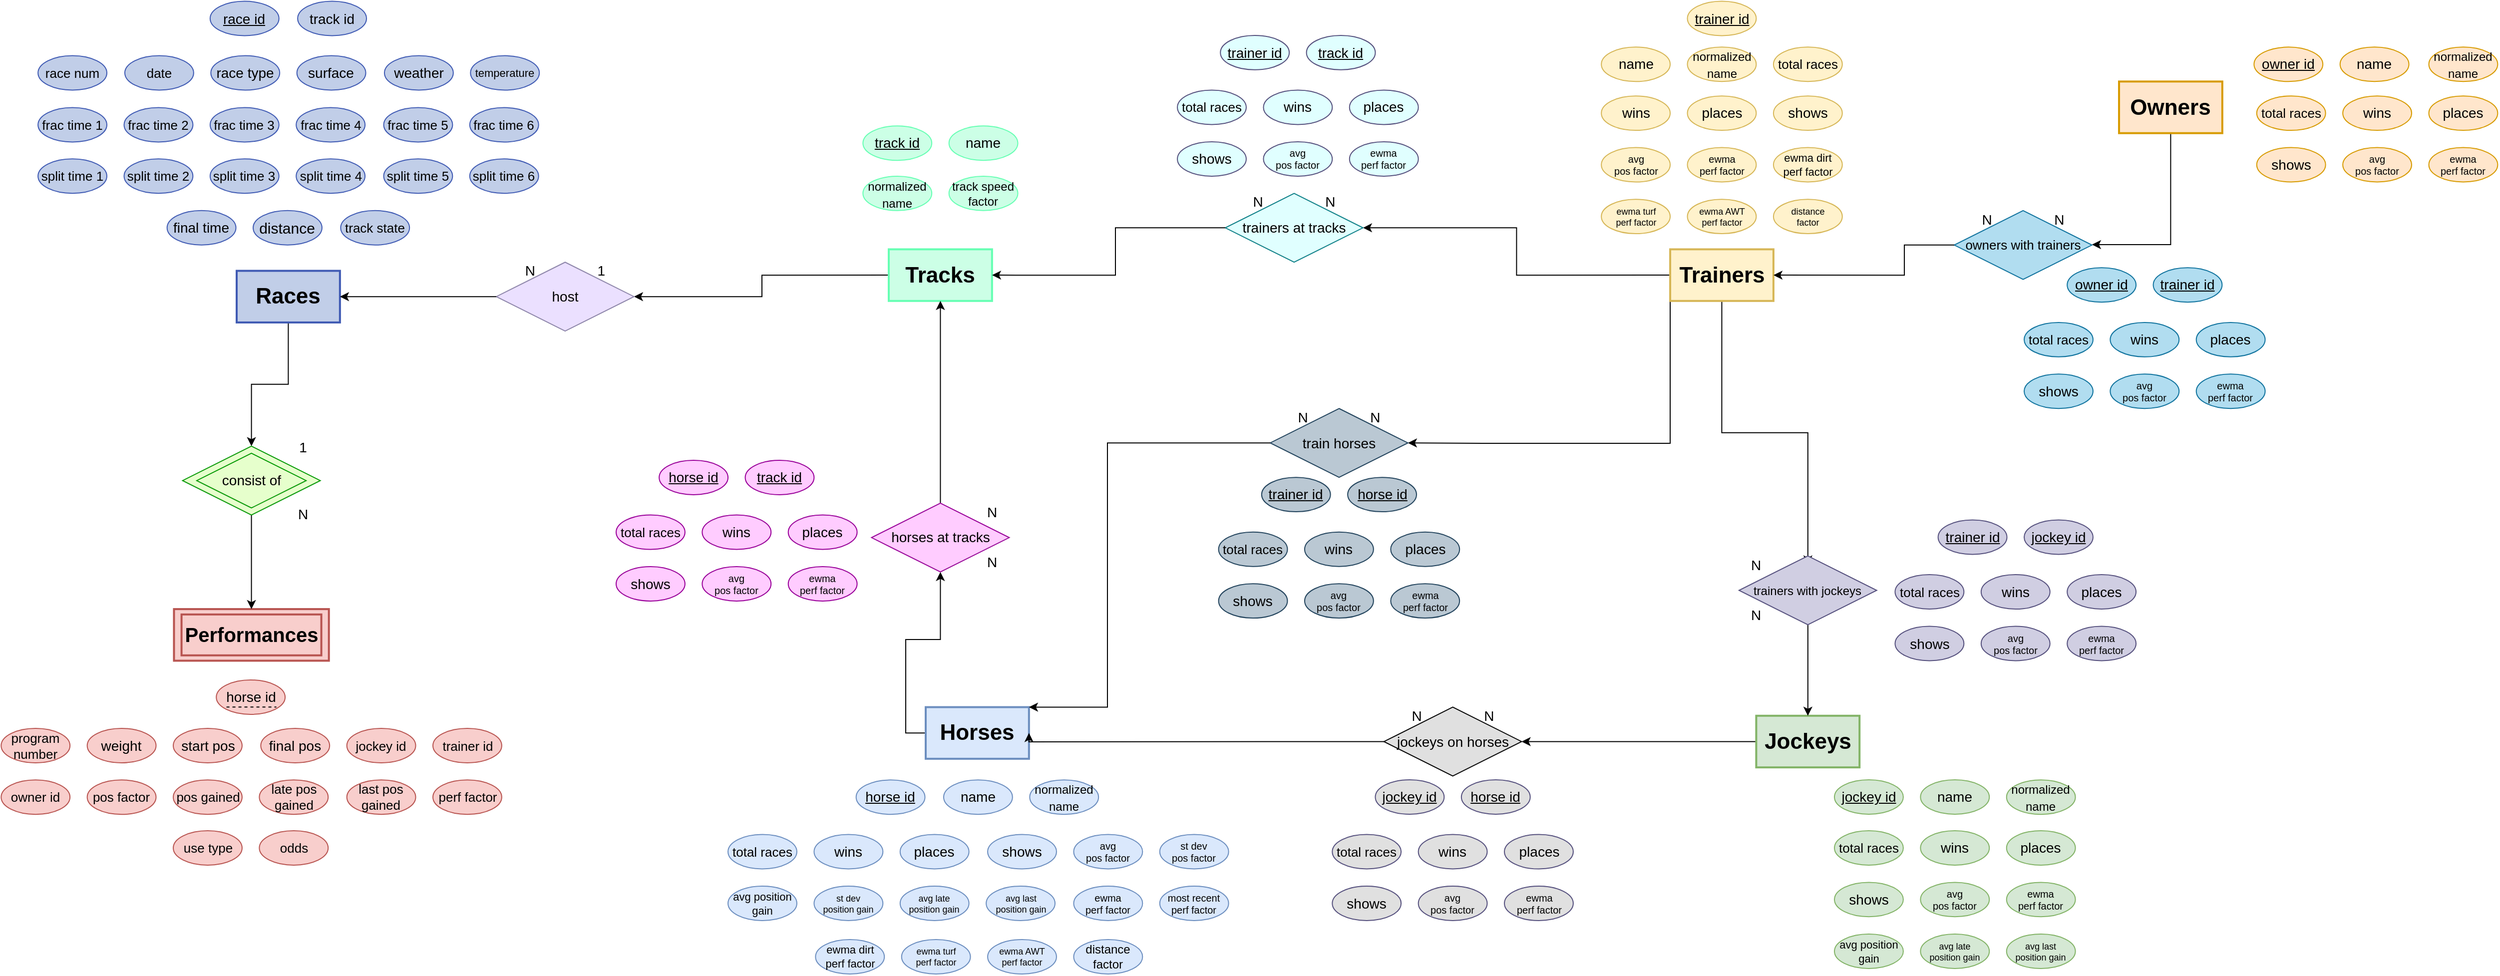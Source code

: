 <mxfile version="24.8.0">
  <diagram id="R2lEEEUBdFMjLlhIrx00" name="Page-1">
    <mxGraphModel dx="2924" dy="1042" grid="1" gridSize="10" guides="1" tooltips="1" connect="1" arrows="1" fold="1" page="1" pageScale="1" pageWidth="850" pageHeight="1100" math="0" shadow="0" extFonts="Permanent Marker^https://fonts.googleapis.com/css?family=Permanent+Marker">
      <root>
        <mxCell id="0" />
        <mxCell id="1" parent="0" />
        <mxCell id="imJ08O7aE8gu0QzwsTVR-275" style="edgeStyle=orthogonalEdgeStyle;rounded=0;orthogonalLoop=1;jettySize=auto;html=1;exitX=0.5;exitY=1;exitDx=0;exitDy=0;entryX=0.5;entryY=0;entryDx=0;entryDy=0;" parent="1" source="j_OEzUGsQaTigC9FzTrX-2" target="imJ08O7aE8gu0QzwsTVR-7" edge="1">
          <mxGeometry relative="1" as="geometry">
            <mxPoint x="-590" y="500" as="targetPoint" />
          </mxGeometry>
        </mxCell>
        <mxCell id="j_OEzUGsQaTigC9FzTrX-2" value="Races" style="text;html=1;align=center;verticalAlign=middle;whiteSpace=wrap;rounded=0;strokeColor=#3F5AB3;fillColor=#C1CEE8;strokeWidth=2;fontStyle=1;container=0;fontSize=22;" parent="1" vertex="1">
          <mxGeometry x="-609.996" y="330.243" width="103.415" height="51.707" as="geometry" />
        </mxCell>
        <mxCell id="imJ08O7aE8gu0QzwsTVR-168" style="edgeStyle=orthogonalEdgeStyle;rounded=0;orthogonalLoop=1;jettySize=auto;html=1;exitX=0;exitY=0.5;exitDx=0;exitDy=0;entryX=0.5;entryY=1;entryDx=0;entryDy=0;" parent="1" source="j_OEzUGsQaTigC9FzTrX-4" target="j_OEzUGsQaTigC9FzTrX-57" edge="1">
          <mxGeometry relative="1" as="geometry" />
        </mxCell>
        <mxCell id="j_OEzUGsQaTigC9FzTrX-4" value="Horses" style="text;html=1;align=center;verticalAlign=middle;whiteSpace=wrap;rounded=0;strokeColor=#6c8ebf;fillColor=#dae8fc;strokeWidth=2;fontStyle=1;container=0;fontSize=22;" parent="1" vertex="1">
          <mxGeometry x="80.0" y="767.237" width="103.415" height="51.707" as="geometry" />
        </mxCell>
        <mxCell id="imJ08O7aE8gu0QzwsTVR-159" style="edgeStyle=orthogonalEdgeStyle;rounded=0;orthogonalLoop=1;jettySize=auto;html=1;exitX=0;exitY=0.5;exitDx=0;exitDy=0;entryX=1;entryY=1;entryDx=0;entryDy=0;" parent="1" source="j_OEzUGsQaTigC9FzTrX-5" target="j_OEzUGsQaTigC9FzTrX-54" edge="1">
          <mxGeometry relative="1" as="geometry">
            <Array as="points">
              <mxPoint x="730" y="802" />
              <mxPoint x="730" y="802" />
            </Array>
          </mxGeometry>
        </mxCell>
        <mxCell id="j_OEzUGsQaTigC9FzTrX-5" value="Jockeys" style="text;html=1;align=center;verticalAlign=middle;whiteSpace=wrap;rounded=0;strokeColor=#82b366;fillColor=#d5e8d4;strokeWidth=2;fontStyle=1;container=0;fontSize=22;" parent="1" vertex="1">
          <mxGeometry x="911.701" y="775.86" width="103.415" height="51.707" as="geometry" />
        </mxCell>
        <mxCell id="imJ08O7aE8gu0QzwsTVR-272" style="edgeStyle=orthogonalEdgeStyle;rounded=0;orthogonalLoop=1;jettySize=auto;html=1;exitX=0;exitY=0.5;exitDx=0;exitDy=0;entryX=1;entryY=1;entryDx=0;entryDy=0;" parent="1" source="j_OEzUGsQaTigC9FzTrX-6" target="j_OEzUGsQaTigC9FzTrX-49" edge="1">
          <mxGeometry relative="1" as="geometry">
            <Array as="points">
              <mxPoint x="-84" y="335" />
              <mxPoint x="-84" y="356" />
            </Array>
          </mxGeometry>
        </mxCell>
        <mxCell id="j_OEzUGsQaTigC9FzTrX-6" value="Tracks" style="text;html=1;align=center;verticalAlign=middle;whiteSpace=wrap;rounded=0;strokeColor=#66FFB3;fillColor=#CCFFE6;strokeWidth=2;fontStyle=1;container=0;fontSize=22;" parent="1" vertex="1">
          <mxGeometry x="43.002" y="308.702" width="103.415" height="51.707" as="geometry" />
        </mxCell>
        <mxCell id="imJ08O7aE8gu0QzwsTVR-165" style="edgeStyle=orthogonalEdgeStyle;rounded=0;orthogonalLoop=1;jettySize=auto;html=1;exitX=0.5;exitY=1;exitDx=0;exitDy=0;entryX=1;entryY=1;entryDx=0;entryDy=0;" parent="1" source="j_OEzUGsQaTigC9FzTrX-7" target="j_OEzUGsQaTigC9FzTrX-51" edge="1">
          <mxGeometry relative="1" as="geometry">
            <Array as="points">
              <mxPoint x="1327" y="304" />
              <mxPoint x="1248" y="304" />
            </Array>
          </mxGeometry>
        </mxCell>
        <mxCell id="j_OEzUGsQaTigC9FzTrX-7" value="Owners" style="text;html=1;align=center;verticalAlign=middle;whiteSpace=wrap;rounded=0;strokeColor=#d79b00;fillColor=#ffe6cc;strokeWidth=2;fontStyle=1;flipH=0;flipV=1;container=0;fontSize=22;" parent="1" vertex="1">
          <mxGeometry x="1275.003" y="140.654" width="103.415" height="51.707" as="geometry" />
        </mxCell>
        <mxCell id="imJ08O7aE8gu0QzwsTVR-155" style="edgeStyle=orthogonalEdgeStyle;rounded=0;orthogonalLoop=1;jettySize=auto;html=1;exitX=0.5;exitY=1;exitDx=0;exitDy=0;entryX=1;entryY=0;entryDx=0;entryDy=0;" parent="1" source="j_OEzUGsQaTigC9FzTrX-8" target="imJ08O7aE8gu0QzwsTVR-152" edge="1">
          <mxGeometry relative="1" as="geometry" />
        </mxCell>
        <mxCell id="imJ08O7aE8gu0QzwsTVR-160" style="edgeStyle=orthogonalEdgeStyle;rounded=0;orthogonalLoop=1;jettySize=auto;html=1;exitX=0;exitY=1;exitDx=0;exitDy=0;entryX=1;entryY=1;entryDx=0;entryDy=0;" parent="1" source="j_OEzUGsQaTigC9FzTrX-8" target="j_OEzUGsQaTigC9FzTrX-65" edge="1">
          <mxGeometry relative="1" as="geometry">
            <Array as="points">
              <mxPoint x="825" y="503" />
              <mxPoint x="638" y="503" />
            </Array>
          </mxGeometry>
        </mxCell>
        <mxCell id="imJ08O7aE8gu0QzwsTVR-171" style="edgeStyle=orthogonalEdgeStyle;rounded=0;orthogonalLoop=1;jettySize=auto;html=1;exitX=0;exitY=0.5;exitDx=0;exitDy=0;entryX=1;entryY=0.5;entryDx=0;entryDy=0;" parent="1" source="j_OEzUGsQaTigC9FzTrX-8" target="j_OEzUGsQaTigC9FzTrX-74" edge="1">
          <mxGeometry relative="1" as="geometry" />
        </mxCell>
        <mxCell id="j_OEzUGsQaTigC9FzTrX-8" value="Trainers" style="text;html=1;align=center;verticalAlign=middle;whiteSpace=wrap;rounded=0;strokeColor=#d6b656;fillColor=#fff2cc;strokeWidth=2;fontStyle=1;container=0;fontSize=22;" parent="1" vertex="1">
          <mxGeometry x="825.521" y="308.702" width="103.415" height="51.707" as="geometry" />
        </mxCell>
        <mxCell id="j_OEzUGsQaTigC9FzTrX-15" value="&lt;font style=&quot;font-size: 14px;&quot;&gt;host&lt;/font&gt;" style="rhombus;whiteSpace=wrap;html=1;container=0;fontSize=14;fillColor=#EBE0FF;strokeColor=#8F87AB;" parent="1" vertex="1">
          <mxGeometry x="-350.004" y="321.621" width="137.886" height="68.943" as="geometry" />
        </mxCell>
        <mxCell id="j_OEzUGsQaTigC9FzTrX-22" value="&lt;font style=&quot;font-size: 14px;&quot;&gt;jockeys on horses&lt;/font&gt;" style="rhombus;whiteSpace=wrap;html=1;container=0;fontSize=14;fillColor=#E0E0E0;" parent="1" vertex="1">
          <mxGeometry x="538.859" y="767.239" width="137.886" height="68.943" as="geometry" />
        </mxCell>
        <mxCell id="j_OEzUGsQaTigC9FzTrX-37" value="&lt;font style=&quot;font-size: 13px;&quot;&gt;owners with trainers&lt;/font&gt;" style="rhombus;whiteSpace=wrap;html=1;fontSize=14;flipH=0;flipV=1;container=0;fillColor=#b1ddf0;strokeColor=#10739e;" parent="1" vertex="1">
          <mxGeometry x="1110.005" y="269.914" width="137.886" height="68.943" as="geometry" />
        </mxCell>
        <mxCell id="imJ08O7aE8gu0QzwsTVR-274" style="edgeStyle=orthogonalEdgeStyle;rounded=0;orthogonalLoop=1;jettySize=auto;html=1;exitX=0;exitY=1;exitDx=0;exitDy=0;entryX=1;entryY=0.5;entryDx=0;entryDy=0;" parent="1" source="j_OEzUGsQaTigC9FzTrX-49" target="j_OEzUGsQaTigC9FzTrX-2" edge="1">
          <mxGeometry relative="1" as="geometry">
            <Array as="points">
              <mxPoint x="-390" y="356" />
              <mxPoint x="-390" y="356" />
            </Array>
          </mxGeometry>
        </mxCell>
        <mxCell id="j_OEzUGsQaTigC9FzTrX-49" value="N&amp;nbsp; &amp;nbsp; &amp;nbsp; &amp;nbsp; &amp;nbsp; &amp;nbsp; &amp;nbsp; &amp;nbsp; 1" style="text;html=1;align=center;verticalAlign=middle;whiteSpace=wrap;rounded=0;container=0;fontSize=14;" parent="1" vertex="1">
          <mxGeometry x="-350.004" y="304.385" width="137.886" height="51.707" as="geometry" />
        </mxCell>
        <mxCell id="imJ08O7aE8gu0QzwsTVR-166" style="edgeStyle=orthogonalEdgeStyle;rounded=0;orthogonalLoop=1;jettySize=auto;html=1;exitX=0;exitY=1;exitDx=0;exitDy=0;entryX=1;entryY=0.5;entryDx=0;entryDy=0;" parent="1" source="j_OEzUGsQaTigC9FzTrX-51" target="j_OEzUGsQaTigC9FzTrX-8" edge="1">
          <mxGeometry relative="1" as="geometry">
            <Array as="points">
              <mxPoint x="1060" y="304" />
              <mxPoint x="1060" y="335" />
            </Array>
          </mxGeometry>
        </mxCell>
        <mxCell id="j_OEzUGsQaTigC9FzTrX-51" value="N&amp;nbsp; &amp;nbsp; &amp;nbsp; &amp;nbsp; &amp;nbsp; &amp;nbsp; &amp;nbsp; &amp;nbsp; N" style="text;html=1;align=center;verticalAlign=middle;whiteSpace=wrap;rounded=0;container=0;fontSize=14;fillColor=none;strokeColor=none;" parent="1" vertex="1">
          <mxGeometry x="1110.005" y="252.678" width="137.886" height="51.707" as="geometry" />
        </mxCell>
        <mxCell id="imJ08O7aE8gu0QzwsTVR-162" style="edgeStyle=orthogonalEdgeStyle;rounded=0;orthogonalLoop=1;jettySize=auto;html=1;exitX=0;exitY=1;exitDx=0;exitDy=0;entryX=1;entryY=0.5;entryDx=0;entryDy=0;" parent="1" source="j_OEzUGsQaTigC9FzTrX-54" target="j_OEzUGsQaTigC9FzTrX-4" edge="1">
          <mxGeometry relative="1" as="geometry">
            <Array as="points">
              <mxPoint x="470" y="802" />
              <mxPoint x="470" y="802" />
            </Array>
          </mxGeometry>
        </mxCell>
        <mxCell id="j_OEzUGsQaTigC9FzTrX-54" value="N&amp;nbsp; &amp;nbsp; &amp;nbsp; &amp;nbsp; &amp;nbsp; &amp;nbsp; &amp;nbsp; &amp;nbsp; N" style="text;html=1;align=center;verticalAlign=middle;whiteSpace=wrap;rounded=0;container=0;fontSize=14;fillColor=none;" parent="1" vertex="1">
          <mxGeometry x="538.859" y="750.003" width="137.886" height="51.707" as="geometry" />
        </mxCell>
        <mxCell id="imJ08O7aE8gu0QzwsTVR-169" style="edgeStyle=orthogonalEdgeStyle;rounded=0;orthogonalLoop=1;jettySize=auto;html=1;exitX=0.5;exitY=0;exitDx=0;exitDy=0;entryX=0.5;entryY=1;entryDx=0;entryDy=0;" parent="1" source="j_OEzUGsQaTigC9FzTrX-57" target="j_OEzUGsQaTigC9FzTrX-6" edge="1">
          <mxGeometry relative="1" as="geometry" />
        </mxCell>
        <mxCell id="j_OEzUGsQaTigC9FzTrX-57" value="&lt;font style=&quot;font-size: 14px;&quot;&gt;horses at tracks&lt;/font&gt;" style="rhombus;whiteSpace=wrap;html=1;fontSize=14;container=0;fillColor=#FFCCFF;strokeColor=#990099;" parent="1" vertex="1">
          <mxGeometry x="25.771" y="562.926" width="137.886" height="68.943" as="geometry" />
        </mxCell>
        <mxCell id="j_OEzUGsQaTigC9FzTrX-64" value="&lt;font style=&quot;font-size: 14px;&quot;&gt;train horses&lt;/font&gt;" style="rhombus;whiteSpace=wrap;html=1;container=0;fontSize=14;fillColor=#bac8d3;strokeColor=#23445d;" parent="1" vertex="1">
          <mxGeometry x="425.004" y="468.131" width="137.886" height="68.943" as="geometry" />
        </mxCell>
        <mxCell id="imJ08O7aE8gu0QzwsTVR-161" style="edgeStyle=orthogonalEdgeStyle;rounded=0;orthogonalLoop=1;jettySize=auto;html=1;exitX=0;exitY=1;exitDx=0;exitDy=0;entryX=1;entryY=0;entryDx=0;entryDy=0;" parent="1" source="j_OEzUGsQaTigC9FzTrX-65" target="j_OEzUGsQaTigC9FzTrX-4" edge="1">
          <mxGeometry relative="1" as="geometry">
            <Array as="points">
              <mxPoint x="262" y="503" />
            </Array>
          </mxGeometry>
        </mxCell>
        <mxCell id="j_OEzUGsQaTigC9FzTrX-65" value="N&amp;nbsp; &amp;nbsp; &amp;nbsp; &amp;nbsp; &amp;nbsp; &amp;nbsp; &amp;nbsp; &amp;nbsp; N" style="text;html=1;align=center;verticalAlign=middle;whiteSpace=wrap;rounded=0;container=0;fontSize=14;fillColor=none;strokeColor=none;" parent="1" vertex="1">
          <mxGeometry x="425.004" y="450.895" width="137.886" height="51.707" as="geometry" />
        </mxCell>
        <mxCell id="j_OEzUGsQaTigC9FzTrX-74" value="trainers at tracks" style="rhombus;whiteSpace=wrap;html=1;fontSize=14;container=0;fillColor=#E0FFFF;strokeColor=#0e8088;" parent="1" vertex="1">
          <mxGeometry x="379.995" y="252.675" width="137.886" height="68.943" as="geometry" />
        </mxCell>
        <mxCell id="imJ08O7aE8gu0QzwsTVR-172" style="edgeStyle=orthogonalEdgeStyle;rounded=0;orthogonalLoop=1;jettySize=auto;html=1;exitX=0;exitY=1;exitDx=0;exitDy=0;entryX=1;entryY=0.5;entryDx=0;entryDy=0;" parent="1" source="j_OEzUGsQaTigC9FzTrX-75" target="j_OEzUGsQaTigC9FzTrX-6" edge="1">
          <mxGeometry relative="1" as="geometry">
            <Array as="points">
              <mxPoint x="270" y="287" />
              <mxPoint x="270" y="335" />
            </Array>
          </mxGeometry>
        </mxCell>
        <mxCell id="j_OEzUGsQaTigC9FzTrX-75" value="N&amp;nbsp; &amp;nbsp; &amp;nbsp; &amp;nbsp; &amp;nbsp; &amp;nbsp; &amp;nbsp; &amp;nbsp; N" style="text;html=1;align=center;verticalAlign=middle;whiteSpace=wrap;rounded=0;container=0;fontSize=14;fillColor=none;strokeColor=none;" parent="1" vertex="1">
          <mxGeometry x="379.995" y="235.439" width="137.886" height="51.707" as="geometry" />
        </mxCell>
        <mxCell id="imJ08O7aE8gu0QzwsTVR-156" style="edgeStyle=orthogonalEdgeStyle;rounded=0;orthogonalLoop=1;jettySize=auto;html=1;exitX=0.5;exitY=1;exitDx=0;exitDy=0;entryX=0.5;entryY=0;entryDx=0;entryDy=0;" parent="1" source="j_OEzUGsQaTigC9FzTrX-78" target="j_OEzUGsQaTigC9FzTrX-5" edge="1">
          <mxGeometry relative="1" as="geometry" />
        </mxCell>
        <mxCell id="j_OEzUGsQaTigC9FzTrX-78" value="&lt;font style=&quot;font-size: 12px;&quot;&gt;trainers with jockeys&lt;/font&gt;" style="rhombus;whiteSpace=wrap;html=1;fontSize=14;flipH=0;flipV=1;container=0;fillColor=#d0cee2;strokeColor=#56517e;" parent="1" vertex="1">
          <mxGeometry x="894.467" y="615.78" width="137.886" height="68.943" as="geometry" />
        </mxCell>
        <mxCell id="imJ08O7aE8gu0QzwsTVR-3" value="" style="text;html=1;align=center;verticalAlign=middle;whiteSpace=wrap;rounded=0;strokeColor=#b85450;fillColor=#f8cecc;strokeWidth=2;fontStyle=1;container=0;fontSize=22;" parent="1" vertex="1">
          <mxGeometry x="-672.77" y="669.035" width="155.122" height="51.707" as="geometry" />
        </mxCell>
        <mxCell id="imJ08O7aE8gu0QzwsTVR-276" style="edgeStyle=orthogonalEdgeStyle;rounded=0;orthogonalLoop=1;jettySize=auto;html=1;exitX=0.5;exitY=1;exitDx=0;exitDy=0;entryX=0.5;entryY=0;entryDx=0;entryDy=0;" parent="1" source="imJ08O7aE8gu0QzwsTVR-7" target="imJ08O7aE8gu0QzwsTVR-3" edge="1">
          <mxGeometry relative="1" as="geometry" />
        </mxCell>
        <mxCell id="imJ08O7aE8gu0QzwsTVR-7" value="" style="rhombus;whiteSpace=wrap;html=1;container=0;fontSize=14;fillColor=#E6FFCC;strokeColor=#009900;perimeterSpacing=0;" parent="1" vertex="1">
          <mxGeometry x="-664.15" y="505.857" width="137.886" height="68.943" as="geometry" />
        </mxCell>
        <mxCell id="imJ08O7aE8gu0QzwsTVR-86" value="total races" style="ellipse;whiteSpace=wrap;html=1;fontSize=13;container=0;fillColor=#dae8fc;strokeColor=#6c8ebf;" parent="1" vertex="1">
          <mxGeometry x="-117.973" y="894.8" width="68.943" height="34.472" as="geometry" />
        </mxCell>
        <mxCell id="imJ08O7aE8gu0QzwsTVR-87" value="wins" style="ellipse;whiteSpace=wrap;html=1;fontSize=14;container=0;fillColor=#dae8fc;strokeColor=#6c8ebf;" parent="1" vertex="1">
          <mxGeometry x="-31.794" y="894.8" width="68.943" height="34.472" as="geometry" />
        </mxCell>
        <mxCell id="imJ08O7aE8gu0QzwsTVR-88" value="places" style="ellipse;whiteSpace=wrap;html=1;fontSize=14;container=0;fillColor=#dae8fc;strokeColor=#6c8ebf;" parent="1" vertex="1">
          <mxGeometry x="54.385" y="894.8" width="68.943" height="34.472" as="geometry" />
        </mxCell>
        <mxCell id="imJ08O7aE8gu0QzwsTVR-89" value="shows" style="ellipse;whiteSpace=wrap;html=1;fontSize=14;container=0;fillColor=#dae8fc;strokeColor=#6c8ebf;" parent="1" vertex="1">
          <mxGeometry x="142.027" y="894.797" width="68.943" height="34.472" as="geometry" />
        </mxCell>
        <mxCell id="imJ08O7aE8gu0QzwsTVR-116" value="&lt;font style=&quot;font-size: 13px;&quot;&gt;total races&lt;/font&gt;" style="ellipse;whiteSpace=wrap;html=1;fontSize=14;container=0;fillColor=#ffe6cc;strokeColor=#d79b00;" parent="1" vertex="1">
          <mxGeometry x="1412.889" y="155.091" width="68.943" height="34.472" as="geometry" />
        </mxCell>
        <mxCell id="imJ08O7aE8gu0QzwsTVR-117" value="wins" style="ellipse;whiteSpace=wrap;html=1;fontSize=14;container=0;fillColor=#ffe6cc;strokeColor=#d79b00;" parent="1" vertex="1">
          <mxGeometry x="1499.068" y="155.091" width="68.943" height="34.472" as="geometry" />
        </mxCell>
        <mxCell id="imJ08O7aE8gu0QzwsTVR-118" value="places" style="ellipse;whiteSpace=wrap;html=1;fontSize=14;container=0;fillColor=#ffe6cc;strokeColor=#d79b00;" parent="1" vertex="1">
          <mxGeometry x="1585.247" y="155.091" width="68.943" height="34.472" as="geometry" />
        </mxCell>
        <mxCell id="imJ08O7aE8gu0QzwsTVR-119" value="shows" style="ellipse;whiteSpace=wrap;html=1;fontSize=14;container=0;fillColor=#ffe6cc;strokeColor=#d79b00;" parent="1" vertex="1">
          <mxGeometry x="1412.889" y="206.798" width="68.943" height="34.472" as="geometry" />
        </mxCell>
        <mxCell id="imJ08O7aE8gu0QzwsTVR-120" value="&lt;font style=&quot;font-size: 10px;&quot;&gt;avg&lt;/font&gt;&lt;div style=&quot;font-size: 10px;&quot;&gt;&lt;span style=&quot;background-color: initial; font-size: 10px;&quot;&gt;pos factor&lt;/span&gt;&lt;/div&gt;" style="ellipse;whiteSpace=wrap;html=1;fontSize=10;container=0;fillColor=#ffe6cc;strokeColor=#d79b00;" parent="1" vertex="1">
          <mxGeometry x="1499.068" y="206.798" width="68.943" height="34.472" as="geometry" />
        </mxCell>
        <mxCell id="imJ08O7aE8gu0QzwsTVR-121" value="&lt;font style=&quot;font-size: 10px;&quot;&gt; ewma&lt;/font&gt;&lt;div style=&quot;font-size: 10px;&quot;&gt;&lt;font style=&quot;font-size: 10px;&quot;&gt;perf factor&lt;/font&gt;&lt;/div&gt;" style="ellipse;whiteSpace=wrap;html=1;fontSize=10;container=0;fillColor=#ffe6cc;strokeColor=#d79b00;" parent="1" vertex="1">
          <mxGeometry x="1585.247" y="206.798" width="68.943" height="34.472" as="geometry" />
        </mxCell>
        <mxCell id="imJ08O7aE8gu0QzwsTVR-147" value="1&lt;div style=&quot;font-size: 14px;&quot;&gt;&lt;br style=&quot;font-size: 14px;&quot;&gt;&lt;/div&gt;&lt;div style=&quot;font-size: 14px;&quot;&gt;&lt;br style=&quot;font-size: 14px;&quot;&gt;&lt;/div&gt;&lt;div style=&quot;font-size: 14px;&quot;&gt;&lt;br style=&quot;font-size: 14px;&quot;&gt;&lt;/div&gt;&lt;div style=&quot;font-size: 14px;&quot;&gt;N&lt;/div&gt;" style="text;html=1;align=center;verticalAlign=middle;whiteSpace=wrap;rounded=0;container=0;fontSize=14;" parent="1" vertex="1">
          <mxGeometry x="-595.207" y="514.475" width="103.415" height="51.707" as="geometry" />
        </mxCell>
        <mxCell id="imJ08O7aE8gu0QzwsTVR-151" value="N&lt;div style=&quot;font-size: 14px;&quot;&gt;&lt;br style=&quot;font-size: 14px;&quot;&gt;&lt;/div&gt;&lt;div style=&quot;font-size: 14px;&quot;&gt;&lt;br style=&quot;font-size: 14px;&quot;&gt;&lt;/div&gt;&lt;div style=&quot;font-size: 14px;&quot;&gt;N&lt;/div&gt;" style="text;html=1;align=center;verticalAlign=middle;whiteSpace=wrap;rounded=0;container=0;fontSize=14;fillColor=none;" parent="1" vertex="1">
          <mxGeometry x="94.714" y="571.544" width="103.415" height="51.707" as="geometry" />
        </mxCell>
        <mxCell id="imJ08O7aE8gu0QzwsTVR-152" value="N&lt;div style=&quot;font-size: 14px;&quot;&gt;&lt;br style=&quot;font-size: 14px;&quot;&gt;&lt;/div&gt;&lt;div style=&quot;font-size: 14px;&quot;&gt;&lt;br style=&quot;font-size: 14px;&quot;&gt;&lt;/div&gt;&lt;div style=&quot;font-size: 14px;&quot;&gt;N&lt;/div&gt;" style="text;html=1;align=center;verticalAlign=middle;whiteSpace=wrap;rounded=0;container=0;fontSize=14;" parent="1" vertex="1">
          <mxGeometry x="859.995" y="624.398" width="103.415" height="51.707" as="geometry" />
        </mxCell>
        <mxCell id="imJ08O7aE8gu0QzwsTVR-173" value="&lt;u&gt;owner id&lt;/u&gt;" style="ellipse;whiteSpace=wrap;html=1;fontSize=14;container=0;fillColor=#ffe6cc;strokeColor=#d79b00;" parent="1" vertex="1">
          <mxGeometry x="1410.168" y="106.181" width="68.943" height="34.472" as="geometry" />
        </mxCell>
        <mxCell id="imJ08O7aE8gu0QzwsTVR-174" value="name" style="ellipse;whiteSpace=wrap;html=1;fontSize=14;container=0;fillColor=#ffe6cc;strokeColor=#d79b00;" parent="1" vertex="1">
          <mxGeometry x="1496.347" y="106.181" width="68.943" height="34.472" as="geometry" />
        </mxCell>
        <mxCell id="imJ08O7aE8gu0QzwsTVR-175" value="&lt;font style=&quot;font-size: 13px;&quot;&gt;total races&lt;/font&gt;" style="ellipse;whiteSpace=wrap;html=1;fontSize=14;container=0;fillColor=#b1ddf0;strokeColor=#10739e;" parent="1" vertex="1">
          <mxGeometry x="1179.999" y="381.951" width="68.943" height="34.472" as="geometry" />
        </mxCell>
        <mxCell id="imJ08O7aE8gu0QzwsTVR-176" value="wins" style="ellipse;whiteSpace=wrap;html=1;fontSize=14;container=0;fillColor=#b1ddf0;strokeColor=#10739e;" parent="1" vertex="1">
          <mxGeometry x="1266.178" y="381.951" width="68.943" height="34.472" as="geometry" />
        </mxCell>
        <mxCell id="imJ08O7aE8gu0QzwsTVR-177" value="places" style="ellipse;whiteSpace=wrap;html=1;fontSize=14;container=0;fillColor=#b1ddf0;strokeColor=#10739e;" parent="1" vertex="1">
          <mxGeometry x="1352.357" y="381.951" width="68.943" height="34.472" as="geometry" />
        </mxCell>
        <mxCell id="imJ08O7aE8gu0QzwsTVR-178" value="shows" style="ellipse;whiteSpace=wrap;html=1;fontSize=14;container=0;fillColor=#b1ddf0;strokeColor=#10739e;" parent="1" vertex="1">
          <mxGeometry x="1179.999" y="433.658" width="68.943" height="34.472" as="geometry" />
        </mxCell>
        <mxCell id="imJ08O7aE8gu0QzwsTVR-179" value="&lt;font style=&quot;font-size: 10px;&quot;&gt;avg&lt;/font&gt;&lt;div style=&quot;font-size: 10px;&quot;&gt;&lt;span style=&quot;background-color: initial; font-size: 10px;&quot;&gt;pos factor&lt;/span&gt;&lt;/div&gt;" style="ellipse;whiteSpace=wrap;html=1;fontSize=10;container=0;fillColor=#b1ddf0;strokeColor=#10739e;" parent="1" vertex="1">
          <mxGeometry x="1266.178" y="433.658" width="68.943" height="34.472" as="geometry" />
        </mxCell>
        <mxCell id="imJ08O7aE8gu0QzwsTVR-180" value="&lt;font style=&quot;font-size: 10px;&quot;&gt; ewma&lt;/font&gt;&lt;div style=&quot;font-size: 10px;&quot;&gt;&lt;font style=&quot;font-size: 10px;&quot;&gt;perf factor&lt;/font&gt;&lt;/div&gt;" style="ellipse;whiteSpace=wrap;html=1;fontSize=10;container=0;fillColor=#b1ddf0;strokeColor=#10739e;" parent="1" vertex="1">
          <mxGeometry x="1352.357" y="433.658" width="68.943" height="34.472" as="geometry" />
        </mxCell>
        <mxCell id="imJ08O7aE8gu0QzwsTVR-181" value="&lt;u&gt;owner id&lt;/u&gt;" style="ellipse;whiteSpace=wrap;html=1;fontSize=14;container=0;fillColor=#b1ddf0;strokeColor=#10739e;" parent="1" vertex="1">
          <mxGeometry x="1223.088" y="327.151" width="68.943" height="34.472" as="geometry" />
        </mxCell>
        <mxCell id="imJ08O7aE8gu0QzwsTVR-182" value="&lt;u&gt;trainer id&lt;/u&gt;" style="ellipse;whiteSpace=wrap;html=1;fontSize=14;container=0;fillColor=#b1ddf0;strokeColor=#10739e;" parent="1" vertex="1">
          <mxGeometry x="1309.267" y="327.151" width="68.943" height="34.472" as="geometry" />
        </mxCell>
        <mxCell id="imJ08O7aE8gu0QzwsTVR-183" value="&lt;font style=&quot;font-size: 13px;&quot;&gt;total races&lt;/font&gt;" style="ellipse;whiteSpace=wrap;html=1;fontSize=14;container=0;fillColor=#d0cee2;strokeColor=#56517e;" parent="1" vertex="1">
          <mxGeometry x="1050.729" y="634.561" width="68.943" height="34.472" as="geometry" />
        </mxCell>
        <mxCell id="imJ08O7aE8gu0QzwsTVR-184" value="wins" style="ellipse;whiteSpace=wrap;html=1;fontSize=14;container=0;fillColor=#d0cee2;strokeColor=#56517e;" parent="1" vertex="1">
          <mxGeometry x="1136.908" y="634.561" width="68.943" height="34.472" as="geometry" />
        </mxCell>
        <mxCell id="imJ08O7aE8gu0QzwsTVR-185" value="places" style="ellipse;whiteSpace=wrap;html=1;fontSize=14;container=0;fillColor=#d0cee2;strokeColor=#56517e;" parent="1" vertex="1">
          <mxGeometry x="1223.087" y="634.561" width="68.943" height="34.472" as="geometry" />
        </mxCell>
        <mxCell id="imJ08O7aE8gu0QzwsTVR-186" value="shows" style="ellipse;whiteSpace=wrap;html=1;fontSize=14;container=0;fillColor=#d0cee2;strokeColor=#56517e;" parent="1" vertex="1">
          <mxGeometry x="1050.729" y="686.268" width="68.943" height="34.472" as="geometry" />
        </mxCell>
        <mxCell id="imJ08O7aE8gu0QzwsTVR-187" value="&lt;font style=&quot;font-size: 10px;&quot;&gt;avg&lt;/font&gt;&lt;div style=&quot;font-size: 10px;&quot;&gt;&lt;span style=&quot;background-color: initial; font-size: 10px;&quot;&gt;pos factor&lt;/span&gt;&lt;/div&gt;" style="ellipse;whiteSpace=wrap;html=1;fontSize=10;container=0;fillColor=#d0cee2;strokeColor=#56517e;" parent="1" vertex="1">
          <mxGeometry x="1136.908" y="686.268" width="68.943" height="34.472" as="geometry" />
        </mxCell>
        <mxCell id="imJ08O7aE8gu0QzwsTVR-188" value="&lt;font style=&quot;font-size: 10px;&quot;&gt; ewma&lt;/font&gt;&lt;div style=&quot;font-size: 10px;&quot;&gt;&lt;font style=&quot;font-size: 10px;&quot;&gt;perf factor&lt;/font&gt;&lt;/div&gt;" style="ellipse;whiteSpace=wrap;html=1;fontSize=10;container=0;fillColor=#d0cee2;strokeColor=#56517e;" parent="1" vertex="1">
          <mxGeometry x="1223.087" y="686.268" width="68.943" height="34.472" as="geometry" />
        </mxCell>
        <mxCell id="imJ08O7aE8gu0QzwsTVR-189" value="&lt;u&gt;trainer id&lt;/u&gt;" style="ellipse;whiteSpace=wrap;html=1;fontSize=14;container=0;fillColor=#d0cee2;strokeColor=#56517e;" parent="1" vertex="1">
          <mxGeometry x="1093.818" y="579.761" width="68.943" height="34.472" as="geometry" />
        </mxCell>
        <mxCell id="imJ08O7aE8gu0QzwsTVR-190" value="&lt;u&gt;jockey id&lt;/u&gt;" style="ellipse;whiteSpace=wrap;html=1;fontSize=14;container=0;fillColor=#d0cee2;strokeColor=#56517e;" parent="1" vertex="1">
          <mxGeometry x="1179.997" y="579.761" width="68.943" height="34.472" as="geometry" />
        </mxCell>
        <mxCell id="imJ08O7aE8gu0QzwsTVR-191" value="&lt;font style=&quot;font-size: 13px;&quot;&gt;total races&lt;/font&gt;" style="ellipse;whiteSpace=wrap;html=1;fontSize=14;container=0;fillColor=#d5e8d4;strokeColor=#82b366;" parent="1" vertex="1">
          <mxGeometry x="989.999" y="890.981" width="68.943" height="34.472" as="geometry" />
        </mxCell>
        <mxCell id="imJ08O7aE8gu0QzwsTVR-192" value="wins" style="ellipse;whiteSpace=wrap;html=1;fontSize=14;container=0;fillColor=#d5e8d4;strokeColor=#82b366;" parent="1" vertex="1">
          <mxGeometry x="1076.178" y="890.981" width="68.943" height="34.472" as="geometry" />
        </mxCell>
        <mxCell id="imJ08O7aE8gu0QzwsTVR-193" value="places" style="ellipse;whiteSpace=wrap;html=1;fontSize=14;container=0;fillColor=#d5e8d4;strokeColor=#82b366;" parent="1" vertex="1">
          <mxGeometry x="1162.357" y="890.981" width="68.943" height="34.472" as="geometry" />
        </mxCell>
        <mxCell id="imJ08O7aE8gu0QzwsTVR-194" value="shows" style="ellipse;whiteSpace=wrap;html=1;fontSize=14;container=0;fillColor=#d5e8d4;strokeColor=#82b366;" parent="1" vertex="1">
          <mxGeometry x="989.999" y="942.688" width="68.943" height="34.472" as="geometry" />
        </mxCell>
        <mxCell id="imJ08O7aE8gu0QzwsTVR-195" value="&lt;font style=&quot;font-size: 10px;&quot;&gt;avg&lt;/font&gt;&lt;div style=&quot;font-size: 10px;&quot;&gt;&lt;span style=&quot;background-color: initial; font-size: 10px;&quot;&gt;pos factor&lt;/span&gt;&lt;/div&gt;" style="ellipse;whiteSpace=wrap;html=1;fontSize=10;container=0;fillColor=#d5e8d4;strokeColor=#82b366;" parent="1" vertex="1">
          <mxGeometry x="1076.178" y="942.688" width="68.943" height="34.472" as="geometry" />
        </mxCell>
        <mxCell id="imJ08O7aE8gu0QzwsTVR-196" value="&lt;font style=&quot;font-size: 10px;&quot;&gt; ewma&lt;/font&gt;&lt;div style=&quot;font-size: 10px;&quot;&gt;&lt;font style=&quot;font-size: 10px;&quot;&gt;perf factor&lt;/font&gt;&lt;/div&gt;" style="ellipse;whiteSpace=wrap;html=1;fontSize=10;container=0;fillColor=#d5e8d4;strokeColor=#82b366;" parent="1" vertex="1">
          <mxGeometry x="1162.357" y="942.688" width="68.943" height="34.472" as="geometry" />
        </mxCell>
        <mxCell id="imJ08O7aE8gu0QzwsTVR-197" value="&lt;u&gt;jockey id&lt;/u&gt;" style="ellipse;whiteSpace=wrap;html=1;fontSize=14;container=0;fillColor=#d5e8d4;strokeColor=#82b366;" parent="1" vertex="1">
          <mxGeometry x="989.998" y="840.001" width="68.943" height="34.472" as="geometry" />
        </mxCell>
        <mxCell id="imJ08O7aE8gu0QzwsTVR-198" value="name" style="ellipse;whiteSpace=wrap;html=1;fontSize=14;container=0;fillColor=#d5e8d4;strokeColor=#82b366;" parent="1" vertex="1">
          <mxGeometry x="1076.177" y="840.001" width="68.943" height="34.472" as="geometry" />
        </mxCell>
        <mxCell id="imJ08O7aE8gu0QzwsTVR-199" value="avg position&lt;div style=&quot;font-size: 11px;&quot;&gt;&lt;span style=&quot;background-color: initial; font-size: 11px;&quot;&gt;gain&lt;/span&gt;&lt;/div&gt;" style="ellipse;whiteSpace=wrap;html=1;fontSize=11;container=0;fillColor=#d5e8d4;strokeColor=#82b366;" parent="1" vertex="1">
          <mxGeometry x="989.999" y="994.468" width="68.943" height="34.472" as="geometry" />
        </mxCell>
        <mxCell id="imJ08O7aE8gu0QzwsTVR-200" value="avg late&lt;div style=&quot;font-size: 9px;&quot;&gt;position gain&lt;/div&gt;" style="ellipse;whiteSpace=wrap;html=1;fontSize=9;container=0;fillColor=#d5e8d4;strokeColor=#82b366;" parent="1" vertex="1">
          <mxGeometry x="1076.179" y="994.468" width="68.943" height="34.472" as="geometry" />
        </mxCell>
        <mxCell id="imJ08O7aE8gu0QzwsTVR-201" value="avg last&lt;div style=&quot;font-size: 9px;&quot;&gt;position gain&lt;/div&gt;" style="ellipse;whiteSpace=wrap;html=1;fontSize=9;container=0;fillColor=#d5e8d4;strokeColor=#82b366;" parent="1" vertex="1">
          <mxGeometry x="1162.359" y="994.468" width="68.943" height="34.472" as="geometry" />
        </mxCell>
        <mxCell id="imJ08O7aE8gu0QzwsTVR-202" value="&lt;font style=&quot;font-size: 13px;&quot;&gt;total races&lt;/font&gt;" style="ellipse;whiteSpace=wrap;html=1;fontSize=14;container=0;fillColor=#fff2cc;strokeColor=#d6b656;" parent="1" vertex="1">
          <mxGeometry x="928.939" y="106.181" width="68.943" height="34.472" as="geometry" />
        </mxCell>
        <mxCell id="imJ08O7aE8gu0QzwsTVR-203" value="wins" style="ellipse;whiteSpace=wrap;html=1;fontSize=14;container=0;fillColor=#fff2cc;strokeColor=#d6b656;" parent="1" vertex="1">
          <mxGeometry x="756.578" y="155.091" width="68.943" height="34.472" as="geometry" />
        </mxCell>
        <mxCell id="imJ08O7aE8gu0QzwsTVR-204" value="places" style="ellipse;whiteSpace=wrap;html=1;fontSize=14;container=0;fillColor=#fff2cc;strokeColor=#d6b656;" parent="1" vertex="1">
          <mxGeometry x="842.757" y="155.091" width="68.943" height="34.472" as="geometry" />
        </mxCell>
        <mxCell id="imJ08O7aE8gu0QzwsTVR-205" value="shows" style="ellipse;whiteSpace=wrap;html=1;fontSize=14;container=0;fillColor=#fff2cc;strokeColor=#d6b656;" parent="1" vertex="1">
          <mxGeometry x="928.939" y="155.088" width="68.943" height="34.472" as="geometry" />
        </mxCell>
        <mxCell id="imJ08O7aE8gu0QzwsTVR-206" value="&lt;font style=&quot;font-size: 10px;&quot;&gt;avg&lt;/font&gt;&lt;div style=&quot;font-size: 10px;&quot;&gt;&lt;span style=&quot;background-color: initial; font-size: 10px;&quot;&gt;pos factor&lt;/span&gt;&lt;/div&gt;" style="ellipse;whiteSpace=wrap;html=1;fontSize=10;container=0;fillColor=#fff2cc;strokeColor=#d6b656;" parent="1" vertex="1">
          <mxGeometry x="756.578" y="206.798" width="68.943" height="34.472" as="geometry" />
        </mxCell>
        <mxCell id="imJ08O7aE8gu0QzwsTVR-207" value="&lt;font style=&quot;font-size: 10px;&quot;&gt; ewma&lt;/font&gt;&lt;div style=&quot;font-size: 10px;&quot;&gt;&lt;font style=&quot;font-size: 10px;&quot;&gt;perf factor&lt;/font&gt;&lt;/div&gt;" style="ellipse;whiteSpace=wrap;html=1;fontSize=10;container=0;fillColor=#fff2cc;strokeColor=#d6b656;" parent="1" vertex="1">
          <mxGeometry x="842.757" y="206.798" width="68.943" height="34.472" as="geometry" />
        </mxCell>
        <mxCell id="imJ08O7aE8gu0QzwsTVR-208" value="&lt;u&gt;trainer id&lt;/u&gt;" style="ellipse;whiteSpace=wrap;html=1;fontSize=14;container=0;fillColor=#fff2cc;strokeColor=#d6b656;" parent="1" vertex="1">
          <mxGeometry x="842.758" y="60.271" width="68.943" height="34.472" as="geometry" />
        </mxCell>
        <mxCell id="imJ08O7aE8gu0QzwsTVR-209" value="name" style="ellipse;whiteSpace=wrap;html=1;fontSize=14;container=0;fillColor=#fff2cc;strokeColor=#d6b656;" parent="1" vertex="1">
          <mxGeometry x="756.577" y="106.181" width="68.943" height="34.472" as="geometry" />
        </mxCell>
        <mxCell id="imJ08O7aE8gu0QzwsTVR-210" value=" ewma dirt&lt;div&gt;perf factor&lt;/div&gt;" style="ellipse;whiteSpace=wrap;html=1;fontSize=11;container=0;fillColor=#fff2cc;strokeColor=#d6b656;" parent="1" vertex="1">
          <mxGeometry x="928.939" y="206.798" width="68.943" height="34.472" as="geometry" />
        </mxCell>
        <mxCell id="imJ08O7aE8gu0QzwsTVR-211" value=" ewma turf&lt;div&gt;perf factor&lt;/div&gt;" style="ellipse;whiteSpace=wrap;html=1;fontSize=9;container=0;fillColor=#fff2cc;strokeColor=#d6b656;" parent="1" vertex="1">
          <mxGeometry x="756.579" y="258.578" width="68.943" height="34.472" as="geometry" />
        </mxCell>
        <mxCell id="imJ08O7aE8gu0QzwsTVR-212" value=" ewma AWT&lt;div&gt;perf factor&lt;/div&gt;" style="ellipse;whiteSpace=wrap;html=1;fontSize=9;container=0;fillColor=#fff2cc;strokeColor=#d6b656;" parent="1" vertex="1">
          <mxGeometry x="842.759" y="258.578" width="68.943" height="34.472" as="geometry" />
        </mxCell>
        <mxCell id="imJ08O7aE8gu0QzwsTVR-213" value="&lt;font style=&quot;font-size: 13px;&quot;&gt;total races&lt;/font&gt;" style="ellipse;whiteSpace=wrap;html=1;fontSize=14;container=0;fillColor=#bac8d3;strokeColor=#23445d;" parent="1" vertex="1">
          <mxGeometry x="373.299" y="591.871" width="68.943" height="34.472" as="geometry" />
        </mxCell>
        <mxCell id="imJ08O7aE8gu0QzwsTVR-214" value="wins" style="ellipse;whiteSpace=wrap;html=1;fontSize=14;container=0;fillColor=#bac8d3;strokeColor=#23445d;" parent="1" vertex="1">
          <mxGeometry x="459.478" y="591.871" width="68.943" height="34.472" as="geometry" />
        </mxCell>
        <mxCell id="imJ08O7aE8gu0QzwsTVR-215" value="places" style="ellipse;whiteSpace=wrap;html=1;fontSize=14;container=0;fillColor=#bac8d3;strokeColor=#23445d;" parent="1" vertex="1">
          <mxGeometry x="545.657" y="591.871" width="68.943" height="34.472" as="geometry" />
        </mxCell>
        <mxCell id="imJ08O7aE8gu0QzwsTVR-216" value="shows" style="ellipse;whiteSpace=wrap;html=1;fontSize=14;container=0;fillColor=#bac8d3;strokeColor=#23445d;" parent="1" vertex="1">
          <mxGeometry x="373.299" y="643.578" width="68.943" height="34.472" as="geometry" />
        </mxCell>
        <mxCell id="imJ08O7aE8gu0QzwsTVR-217" value="&lt;font style=&quot;font-size: 10px;&quot;&gt;avg&lt;/font&gt;&lt;div style=&quot;font-size: 10px;&quot;&gt;&lt;span style=&quot;background-color: initial; font-size: 10px;&quot;&gt;pos factor&lt;/span&gt;&lt;/div&gt;" style="ellipse;whiteSpace=wrap;html=1;fontSize=10;container=0;fillColor=#bac8d3;strokeColor=#23445d;" parent="1" vertex="1">
          <mxGeometry x="459.478" y="643.578" width="68.943" height="34.472" as="geometry" />
        </mxCell>
        <mxCell id="imJ08O7aE8gu0QzwsTVR-218" value="&lt;font style=&quot;font-size: 10px;&quot;&gt; ewma&lt;/font&gt;&lt;div style=&quot;font-size: 10px;&quot;&gt;&lt;font style=&quot;font-size: 10px;&quot;&gt;perf factor&lt;/font&gt;&lt;/div&gt;" style="ellipse;whiteSpace=wrap;html=1;fontSize=10;container=0;fillColor=#bac8d3;strokeColor=#23445d;" parent="1" vertex="1">
          <mxGeometry x="545.657" y="643.578" width="68.943" height="34.472" as="geometry" />
        </mxCell>
        <mxCell id="imJ08O7aE8gu0QzwsTVR-219" value="&lt;u&gt;trainer id&lt;/u&gt;" style="ellipse;whiteSpace=wrap;html=1;fontSize=14;container=0;fillColor=#bac8d3;strokeColor=#23445d;" parent="1" vertex="1">
          <mxGeometry x="416.388" y="537.071" width="68.943" height="34.472" as="geometry" />
        </mxCell>
        <mxCell id="imJ08O7aE8gu0QzwsTVR-220" value="&lt;u&gt;horse id&lt;/u&gt;" style="ellipse;whiteSpace=wrap;html=1;fontSize=14;container=0;fillColor=#bac8d3;strokeColor=#23445d;" parent="1" vertex="1">
          <mxGeometry x="502.567" y="537.071" width="68.943" height="34.472" as="geometry" />
        </mxCell>
        <mxCell id="imJ08O7aE8gu0QzwsTVR-221" value="&lt;font style=&quot;font-size: 13px;&quot;&gt;total races&lt;/font&gt;" style="ellipse;whiteSpace=wrap;html=1;fontSize=14;container=0;fillColor=#E0E0E0;strokeColor=#56517e;" parent="1" vertex="1">
          <mxGeometry x="487.149" y="894.801" width="68.943" height="34.472" as="geometry" />
        </mxCell>
        <mxCell id="imJ08O7aE8gu0QzwsTVR-222" value="wins" style="ellipse;whiteSpace=wrap;html=1;fontSize=14;container=0;fillColor=#E0E0E0;strokeColor=#56517e;" parent="1" vertex="1">
          <mxGeometry x="573.328" y="894.801" width="68.943" height="34.472" as="geometry" />
        </mxCell>
        <mxCell id="imJ08O7aE8gu0QzwsTVR-223" value="places" style="ellipse;whiteSpace=wrap;html=1;fontSize=14;container=0;fillColor=#E0E0E0;strokeColor=#56517e;" parent="1" vertex="1">
          <mxGeometry x="659.507" y="894.801" width="68.943" height="34.472" as="geometry" />
        </mxCell>
        <mxCell id="imJ08O7aE8gu0QzwsTVR-224" value="shows" style="ellipse;whiteSpace=wrap;html=1;fontSize=14;container=0;fillColor=#E0E0E0;strokeColor=#56517e;" parent="1" vertex="1">
          <mxGeometry x="487.149" y="946.508" width="68.943" height="34.472" as="geometry" />
        </mxCell>
        <mxCell id="imJ08O7aE8gu0QzwsTVR-225" value="&lt;font style=&quot;font-size: 10px;&quot;&gt;avg&lt;/font&gt;&lt;div style=&quot;font-size: 10px;&quot;&gt;&lt;span style=&quot;background-color: initial; font-size: 10px;&quot;&gt;pos factor&lt;/span&gt;&lt;/div&gt;" style="ellipse;whiteSpace=wrap;html=1;fontSize=10;container=0;fillColor=#E0E0E0;strokeColor=#56517e;" parent="1" vertex="1">
          <mxGeometry x="573.328" y="946.508" width="68.943" height="34.472" as="geometry" />
        </mxCell>
        <mxCell id="imJ08O7aE8gu0QzwsTVR-226" value="&lt;font style=&quot;font-size: 10px;&quot;&gt; ewma&lt;/font&gt;&lt;div style=&quot;font-size: 10px;&quot;&gt;&lt;font style=&quot;font-size: 10px;&quot;&gt;perf factor&lt;/font&gt;&lt;/div&gt;" style="ellipse;whiteSpace=wrap;html=1;fontSize=10;container=0;fillColor=#E0E0E0;strokeColor=#56517e;" parent="1" vertex="1">
          <mxGeometry x="659.507" y="946.508" width="68.943" height="34.472" as="geometry" />
        </mxCell>
        <mxCell id="imJ08O7aE8gu0QzwsTVR-227" value="&lt;u&gt;jockey id&lt;/u&gt;" style="ellipse;whiteSpace=wrap;html=1;fontSize=14;container=0;fillColor=#E0E0E0;strokeColor=#56517e;" parent="1" vertex="1">
          <mxGeometry x="530.238" y="840.001" width="68.943" height="34.472" as="geometry" />
        </mxCell>
        <mxCell id="imJ08O7aE8gu0QzwsTVR-228" value="&lt;u&gt;horse id&lt;/u&gt;" style="ellipse;whiteSpace=wrap;html=1;fontSize=14;container=0;fillColor=#E0E0E0;strokeColor=#56517e;" parent="1" vertex="1">
          <mxGeometry x="616.417" y="840.001" width="68.943" height="34.472" as="geometry" />
        </mxCell>
        <mxCell id="imJ08O7aE8gu0QzwsTVR-229" value="&lt;font style=&quot;font-size: 13px;&quot;&gt;total races&lt;/font&gt;" style="ellipse;whiteSpace=wrap;html=1;fontSize=14;container=0;fillColor=#E0FFFF;strokeColor=#56517e;" parent="1" vertex="1">
          <mxGeometry x="332.029" y="149.261" width="68.943" height="34.472" as="geometry" />
        </mxCell>
        <mxCell id="imJ08O7aE8gu0QzwsTVR-230" value="wins" style="ellipse;whiteSpace=wrap;html=1;fontSize=14;container=0;fillColor=#E0FFFF;strokeColor=#56517e;" parent="1" vertex="1">
          <mxGeometry x="418.208" y="149.261" width="68.943" height="34.472" as="geometry" />
        </mxCell>
        <mxCell id="imJ08O7aE8gu0QzwsTVR-231" value="places" style="ellipse;whiteSpace=wrap;html=1;fontSize=14;container=0;fillColor=#E0FFFF;strokeColor=#56517e;" parent="1" vertex="1">
          <mxGeometry x="504.387" y="149.261" width="68.943" height="34.472" as="geometry" />
        </mxCell>
        <mxCell id="imJ08O7aE8gu0QzwsTVR-232" value="shows" style="ellipse;whiteSpace=wrap;html=1;fontSize=14;container=0;fillColor=#E0FFFF;strokeColor=#56517e;" parent="1" vertex="1">
          <mxGeometry x="332.029" y="200.968" width="68.943" height="34.472" as="geometry" />
        </mxCell>
        <mxCell id="imJ08O7aE8gu0QzwsTVR-233" value="&lt;font style=&quot;font-size: 10px;&quot;&gt;avg&lt;/font&gt;&lt;div style=&quot;font-size: 10px;&quot;&gt;&lt;span style=&quot;background-color: initial; font-size: 10px;&quot;&gt;pos factor&lt;/span&gt;&lt;/div&gt;" style="ellipse;whiteSpace=wrap;html=1;fontSize=10;container=0;fillColor=#E0FFFF;strokeColor=#56517e;" parent="1" vertex="1">
          <mxGeometry x="418.208" y="200.968" width="68.943" height="34.472" as="geometry" />
        </mxCell>
        <mxCell id="imJ08O7aE8gu0QzwsTVR-234" value="&lt;font style=&quot;font-size: 10px;&quot;&gt; ewma&lt;/font&gt;&lt;div style=&quot;font-size: 10px;&quot;&gt;&lt;font style=&quot;font-size: 10px;&quot;&gt;perf factor&lt;/font&gt;&lt;/div&gt;" style="ellipse;whiteSpace=wrap;html=1;fontSize=10;container=0;fillColor=#E0FFFF;strokeColor=#56517e;" parent="1" vertex="1">
          <mxGeometry x="504.387" y="200.968" width="68.943" height="34.472" as="geometry" />
        </mxCell>
        <mxCell id="imJ08O7aE8gu0QzwsTVR-235" value="&lt;u&gt;trainer id&lt;/u&gt;" style="ellipse;whiteSpace=wrap;html=1;fontSize=14;container=0;fillColor=#E0FFFF;strokeColor=#56517e;" parent="1" vertex="1">
          <mxGeometry x="375.118" y="94.461" width="68.943" height="34.472" as="geometry" />
        </mxCell>
        <mxCell id="imJ08O7aE8gu0QzwsTVR-236" value="&lt;u&gt;track id&lt;/u&gt;" style="ellipse;whiteSpace=wrap;html=1;fontSize=14;container=0;fillColor=#E0FFFF;strokeColor=#56517e;" parent="1" vertex="1">
          <mxGeometry x="461.297" y="94.461" width="68.943" height="34.472" as="geometry" />
        </mxCell>
        <mxCell id="imJ08O7aE8gu0QzwsTVR-237" value="&lt;font style=&quot;font-size: 13px;&quot;&gt;total races&lt;/font&gt;" style="ellipse;whiteSpace=wrap;html=1;fontSize=14;container=0;fillColor=#FFCCFF;strokeColor=#990099;" parent="1" vertex="1">
          <mxGeometry x="-230.001" y="574.801" width="68.943" height="34.472" as="geometry" />
        </mxCell>
        <mxCell id="imJ08O7aE8gu0QzwsTVR-238" value="wins" style="ellipse;whiteSpace=wrap;html=1;fontSize=14;container=0;fillColor=#FFCCFF;strokeColor=#990099;" parent="1" vertex="1">
          <mxGeometry x="-143.822" y="574.801" width="68.943" height="34.472" as="geometry" />
        </mxCell>
        <mxCell id="imJ08O7aE8gu0QzwsTVR-239" value="places" style="ellipse;whiteSpace=wrap;html=1;fontSize=14;container=0;fillColor=#FFCCFF;strokeColor=#990099;" parent="1" vertex="1">
          <mxGeometry x="-57.643" y="574.801" width="68.943" height="34.472" as="geometry" />
        </mxCell>
        <mxCell id="imJ08O7aE8gu0QzwsTVR-240" value="shows" style="ellipse;whiteSpace=wrap;html=1;fontSize=14;container=0;fillColor=#FFCCFF;strokeColor=#990099;" parent="1" vertex="1">
          <mxGeometry x="-230.001" y="626.508" width="68.943" height="34.472" as="geometry" />
        </mxCell>
        <mxCell id="imJ08O7aE8gu0QzwsTVR-241" value="&lt;font style=&quot;font-size: 10px;&quot;&gt;avg&lt;/font&gt;&lt;div style=&quot;font-size: 10px;&quot;&gt;&lt;span style=&quot;background-color: initial; font-size: 10px;&quot;&gt;pos factor&lt;/span&gt;&lt;/div&gt;" style="ellipse;whiteSpace=wrap;html=1;fontSize=10;container=0;fillColor=#FFCCFF;strokeColor=#990099;" parent="1" vertex="1">
          <mxGeometry x="-143.822" y="626.508" width="68.943" height="34.472" as="geometry" />
        </mxCell>
        <mxCell id="imJ08O7aE8gu0QzwsTVR-242" value="&lt;font style=&quot;font-size: 10px;&quot;&gt; ewma&lt;/font&gt;&lt;div style=&quot;font-size: 10px;&quot;&gt;&lt;font style=&quot;font-size: 10px;&quot;&gt;perf factor&lt;/font&gt;&lt;/div&gt;" style="ellipse;whiteSpace=wrap;html=1;fontSize=10;container=0;fillColor=#FFCCFF;strokeColor=#990099;" parent="1" vertex="1">
          <mxGeometry x="-57.643" y="626.508" width="68.943" height="34.472" as="geometry" />
        </mxCell>
        <mxCell id="imJ08O7aE8gu0QzwsTVR-243" value="&lt;u&gt;horse id&lt;/u&gt;" style="ellipse;whiteSpace=wrap;html=1;fontSize=14;container=0;fillColor=#FFCCFF;strokeColor=#990099;" parent="1" vertex="1">
          <mxGeometry x="-186.912" y="520.001" width="68.943" height="34.472" as="geometry" />
        </mxCell>
        <mxCell id="imJ08O7aE8gu0QzwsTVR-244" value="&lt;u&gt;track id&lt;/u&gt;" style="ellipse;whiteSpace=wrap;html=1;fontSize=14;container=0;fillColor=#FFCCFF;strokeColor=#990099;" parent="1" vertex="1">
          <mxGeometry x="-100.733" y="520.001" width="68.943" height="34.472" as="geometry" />
        </mxCell>
        <mxCell id="imJ08O7aE8gu0QzwsTVR-251" value="&lt;u&gt;horse id&lt;/u&gt;" style="ellipse;whiteSpace=wrap;html=1;fontSize=14;container=0;fillColor=#dae8fc;strokeColor=#6c8ebf;" parent="1" vertex="1">
          <mxGeometry x="10.325" y="840.18" width="68.943" height="34.472" as="geometry" />
        </mxCell>
        <mxCell id="imJ08O7aE8gu0QzwsTVR-252" value="name" style="ellipse;whiteSpace=wrap;html=1;fontSize=14;container=0;fillColor=#dae8fc;strokeColor=#6c8ebf;" parent="1" vertex="1">
          <mxGeometry x="97.967" y="840.177" width="68.943" height="34.472" as="geometry" />
        </mxCell>
        <mxCell id="imJ08O7aE8gu0QzwsTVR-253" value="&lt;font style=&quot;font-size: 10px;&quot;&gt;avg&lt;/font&gt;&lt;div style=&quot;font-size: 10px;&quot;&gt;&lt;span style=&quot;background-color: initial; font-size: 10px;&quot;&gt;pos factor&lt;/span&gt;&lt;/div&gt;" style="ellipse;whiteSpace=wrap;html=1;fontSize=10;container=0;fillColor=#dae8fc;strokeColor=#6c8ebf;" parent="1" vertex="1">
          <mxGeometry x="228.208" y="894.798" width="68.943" height="34.472" as="geometry" />
        </mxCell>
        <mxCell id="imJ08O7aE8gu0QzwsTVR-254" value="st dev&lt;br&gt;&lt;div style=&quot;font-size: 10px;&quot;&gt;&lt;span style=&quot;background-color: initial; font-size: 10px;&quot;&gt;pos factor&lt;/span&gt;&lt;/div&gt;" style="ellipse;whiteSpace=wrap;html=1;fontSize=10;container=0;fillColor=#dae8fc;strokeColor=#6c8ebf;" parent="1" vertex="1">
          <mxGeometry x="314.388" y="894.798" width="68.943" height="34.472" as="geometry" />
        </mxCell>
        <mxCell id="imJ08O7aE8gu0QzwsTVR-256" value="avg position&lt;div style=&quot;font-size: 11px;&quot;&gt;&lt;span style=&quot;background-color: initial; font-size: 11px;&quot;&gt;gain&lt;/span&gt;&lt;/div&gt;" style="ellipse;whiteSpace=wrap;html=1;fontSize=11;container=0;fillColor=#dae8fc;strokeColor=#6c8ebf;" parent="1" vertex="1">
          <mxGeometry x="-117.971" y="946.508" width="68.943" height="34.472" as="geometry" />
        </mxCell>
        <mxCell id="imJ08O7aE8gu0QzwsTVR-257" value="st dev position&amp;nbsp;&lt;span style=&quot;background-color: initial; font-size: 9px;&quot;&gt;gain&lt;/span&gt;" style="ellipse;whiteSpace=wrap;html=1;fontSize=9;container=0;fillColor=#dae8fc;strokeColor=#6c8ebf;" parent="1" vertex="1">
          <mxGeometry x="-31.791" y="946.508" width="68.943" height="34.472" as="geometry" />
        </mxCell>
        <mxCell id="imJ08O7aE8gu0QzwsTVR-258" value="avg late&lt;div style=&quot;font-size: 9px;&quot;&gt;position gain&lt;/div&gt;" style="ellipse;whiteSpace=wrap;html=1;fontSize=9;container=0;fillColor=#dae8fc;strokeColor=#6c8ebf;" parent="1" vertex="1">
          <mxGeometry x="54.389" y="946.508" width="68.943" height="34.472" as="geometry" />
        </mxCell>
        <mxCell id="imJ08O7aE8gu0QzwsTVR-259" value="avg last&lt;div style=&quot;font-size: 9px;&quot;&gt;position gain&lt;/div&gt;" style="ellipse;whiteSpace=wrap;html=1;fontSize=9;container=0;fillColor=#dae8fc;strokeColor=#6c8ebf;" parent="1" vertex="1">
          <mxGeometry x="140.569" y="946.508" width="68.943" height="34.472" as="geometry" />
        </mxCell>
        <mxCell id="imJ08O7aE8gu0QzwsTVR-260" value="&lt;font style=&quot;font-size: 10px;&quot;&gt; ewma&lt;/font&gt;&lt;div style=&quot;font-size: 10px;&quot;&gt;&lt;font style=&quot;font-size: 10px;&quot;&gt;perf factor&lt;/font&gt;&lt;/div&gt;" style="ellipse;whiteSpace=wrap;html=1;fontSize=10;container=0;fillColor=#dae8fc;strokeColor=#6c8ebf;" parent="1" vertex="1">
          <mxGeometry x="228.207" y="946.508" width="68.943" height="34.472" as="geometry" />
        </mxCell>
        <mxCell id="imJ08O7aE8gu0QzwsTVR-262" value="&lt;font style=&quot;font-size: 10px;&quot;&gt;most recent&lt;/font&gt;&lt;div style=&quot;font-size: 10px;&quot;&gt;&lt;font style=&quot;font-size: 10px;&quot;&gt;perf factor&lt;/font&gt;&lt;/div&gt;" style="ellipse;whiteSpace=wrap;html=1;fontSize=10;container=0;fillColor=#dae8fc;strokeColor=#6c8ebf;" parent="1" vertex="1">
          <mxGeometry x="314.387" y="946.508" width="68.943" height="34.472" as="geometry" />
        </mxCell>
        <mxCell id="imJ08O7aE8gu0QzwsTVR-263" value=" ewma dirt&lt;div&gt;perf factor&lt;/div&gt;" style="ellipse;whiteSpace=wrap;html=1;fontSize=11;container=0;fillColor=#dae8fc;strokeColor=#6c8ebf;" parent="1" vertex="1">
          <mxGeometry x="-30.331" y="999.998" width="68.943" height="34.472" as="geometry" />
        </mxCell>
        <mxCell id="imJ08O7aE8gu0QzwsTVR-264" value=" ewma turf&lt;div&gt;perf factor&lt;/div&gt;" style="ellipse;whiteSpace=wrap;html=1;fontSize=9;container=0;fillColor=#dae8fc;strokeColor=#6c8ebf;" parent="1" vertex="1">
          <mxGeometry x="55.849" y="999.998" width="68.943" height="34.472" as="geometry" />
        </mxCell>
        <mxCell id="imJ08O7aE8gu0QzwsTVR-265" value=" ewma AWT&lt;div&gt;perf factor&lt;/div&gt;" style="ellipse;whiteSpace=wrap;html=1;fontSize=9;container=0;fillColor=#dae8fc;strokeColor=#6c8ebf;" parent="1" vertex="1">
          <mxGeometry x="142.029" y="999.998" width="68.943" height="34.472" as="geometry" />
        </mxCell>
        <mxCell id="imJ08O7aE8gu0QzwsTVR-266" value="distance&lt;div style=&quot;font-size: 12px;&quot;&gt;factor&lt;/div&gt;" style="ellipse;whiteSpace=wrap;html=1;fontSize=12;container=0;fillColor=#dae8fc;strokeColor=#6c8ebf;" parent="1" vertex="1">
          <mxGeometry x="228.209" y="999.998" width="68.943" height="34.472" as="geometry" />
        </mxCell>
        <mxCell id="imJ08O7aE8gu0QzwsTVR-267" value="distance&lt;div&gt;factor&lt;/div&gt;" style="ellipse;whiteSpace=wrap;html=1;fontSize=9;container=0;fillColor=#fff2cc;strokeColor=#d6b656;" parent="1" vertex="1">
          <mxGeometry x="928.939" y="258.578" width="68.943" height="34.472" as="geometry" />
        </mxCell>
        <mxCell id="imJ08O7aE8gu0QzwsTVR-269" value="&lt;font style=&quot;font-size: 12px;&quot;&gt;track speed factor&lt;/font&gt;" style="ellipse;whiteSpace=wrap;html=1;fontSize=12;container=0;fillColor=#CCFFE6;strokeColor=#66FFB3;" parent="1" vertex="1">
          <mxGeometry x="103.329" y="235.441" width="68.943" height="34.472" as="geometry" />
        </mxCell>
        <mxCell id="imJ08O7aE8gu0QzwsTVR-270" value="&lt;u&gt;track id&lt;/u&gt;" style="ellipse;whiteSpace=wrap;html=1;fontSize=14;container=0;fillColor=#CCFFE6;strokeColor=#66FFB3;" parent="1" vertex="1">
          <mxGeometry x="17.148" y="185.171" width="68.943" height="34.472" as="geometry" />
        </mxCell>
        <mxCell id="imJ08O7aE8gu0QzwsTVR-271" value="name" style="ellipse;whiteSpace=wrap;html=1;fontSize=14;container=0;fillColor=#CCFFE6;strokeColor=#66FFB3;" parent="1" vertex="1">
          <mxGeometry x="103.327" y="185.171" width="68.943" height="34.472" as="geometry" />
        </mxCell>
        <mxCell id="imJ08O7aE8gu0QzwsTVR-277" value="date" style="ellipse;whiteSpace=wrap;html=1;fontSize=13;container=0;fillColor=#C1CEE8;strokeColor=#3F5AB3;" parent="1" vertex="1">
          <mxGeometry x="-722.023" y="114.79" width="68.943" height="34.472" as="geometry" />
        </mxCell>
        <mxCell id="imJ08O7aE8gu0QzwsTVR-278" value="race type" style="ellipse;whiteSpace=wrap;html=1;fontSize=14;container=0;fillColor=#C1CEE8;strokeColor=#3F5AB3;" parent="1" vertex="1">
          <mxGeometry x="-635.844" y="114.79" width="68.943" height="34.472" as="geometry" />
        </mxCell>
        <mxCell id="imJ08O7aE8gu0QzwsTVR-279" value="surface" style="ellipse;whiteSpace=wrap;html=1;fontSize=14;container=0;fillColor=#C1CEE8;strokeColor=#3F5AB3;" parent="1" vertex="1">
          <mxGeometry x="-549.665" y="114.79" width="68.943" height="34.472" as="geometry" />
        </mxCell>
        <mxCell id="imJ08O7aE8gu0QzwsTVR-280" value="weather" style="ellipse;whiteSpace=wrap;html=1;fontSize=14;container=0;fillColor=#C1CEE8;strokeColor=#3F5AB3;" parent="1" vertex="1">
          <mxGeometry x="-462.023" y="114.787" width="68.943" height="34.472" as="geometry" />
        </mxCell>
        <mxCell id="imJ08O7aE8gu0QzwsTVR-281" value="&lt;u&gt;race id&lt;/u&gt;" style="ellipse;whiteSpace=wrap;html=1;fontSize=14;container=0;fillColor=#C1CEE8;strokeColor=#3F5AB3;" parent="1" vertex="1">
          <mxGeometry x="-636.575" y="60.27" width="68.943" height="34.472" as="geometry" />
        </mxCell>
        <mxCell id="imJ08O7aE8gu0QzwsTVR-282" value="&lt;span&gt;track id&lt;/span&gt;" style="ellipse;whiteSpace=wrap;html=1;fontSize=14;container=0;fillColor=#C1CEE8;strokeColor=#3F5AB3;fontStyle=0" parent="1" vertex="1">
          <mxGeometry x="-548.933" y="60.267" width="68.943" height="34.472" as="geometry" />
        </mxCell>
        <mxCell id="imJ08O7aE8gu0QzwsTVR-283" value="&lt;font style=&quot;font-size: 11px;&quot;&gt;temperature&lt;/font&gt;" style="ellipse;whiteSpace=wrap;html=1;fontSize=11;container=0;fillColor=#C1CEE8;strokeColor=#3F5AB3;" parent="1" vertex="1">
          <mxGeometry x="-375.842" y="114.788" width="68.943" height="34.472" as="geometry" />
        </mxCell>
        <mxCell id="imJ08O7aE8gu0QzwsTVR-284" value="&lt;font style=&quot;font-size: 13px;&quot;&gt;race num&lt;/font&gt;" style="ellipse;whiteSpace=wrap;html=1;fontSize=10;container=0;fillColor=#C1CEE8;strokeColor=#3F5AB3;" parent="1" vertex="1">
          <mxGeometry x="-808.932" y="114.788" width="68.943" height="34.472" as="geometry" />
        </mxCell>
        <mxCell id="imJ08O7aE8gu0QzwsTVR-285" value="&lt;font style=&quot;font-size: 15px;&quot;&gt;distance&lt;/font&gt;" style="ellipse;whiteSpace=wrap;html=1;fontSize=11;container=0;fillColor=#C1CEE8;strokeColor=#3F5AB3;" parent="1" vertex="1">
          <mxGeometry x="-593.501" y="269.918" width="68.943" height="34.472" as="geometry" />
        </mxCell>
        <mxCell id="imJ08O7aE8gu0QzwsTVR-286" value="&lt;font style=&quot;font-size: 14px;&quot;&gt;final time&lt;/font&gt;" style="ellipse;whiteSpace=wrap;html=1;fontSize=9;container=0;fillColor=#C1CEE8;strokeColor=#3F5AB3;" parent="1" vertex="1">
          <mxGeometry x="-679.671" y="269.918" width="68.943" height="34.472" as="geometry" />
        </mxCell>
        <mxCell id="imJ08O7aE8gu0QzwsTVR-287" value="&lt;span style=&quot;font-size: 13px;&quot;&gt;frac time 3&lt;/span&gt;" style="ellipse;whiteSpace=wrap;html=1;fontSize=9;container=0;fillColor=#C1CEE8;strokeColor=#3F5AB3;" parent="1" vertex="1">
          <mxGeometry x="-636.571" y="166.778" width="68.943" height="34.472" as="geometry" />
        </mxCell>
        <mxCell id="imJ08O7aE8gu0QzwsTVR-288" value="&lt;span style=&quot;font-size: 13px;&quot;&gt;frac time 4&lt;/span&gt;" style="ellipse;whiteSpace=wrap;html=1;fontSize=9;container=0;fillColor=#C1CEE8;strokeColor=#3F5AB3;" parent="1" vertex="1">
          <mxGeometry x="-550.391" y="166.778" width="68.943" height="34.472" as="geometry" />
        </mxCell>
        <mxCell id="imJ08O7aE8gu0QzwsTVR-289" value="&lt;span style=&quot;font-size: 13px;&quot;&gt;frac time 5&lt;/span&gt;" style="ellipse;whiteSpace=wrap;html=1;fontSize=10;container=0;fillColor=#C1CEE8;strokeColor=#3F5AB3;" parent="1" vertex="1">
          <mxGeometry x="-462.753" y="166.778" width="68.943" height="34.472" as="geometry" />
        </mxCell>
        <mxCell id="imJ08O7aE8gu0QzwsTVR-290" value="&lt;span style=&quot;font-size: 13px;&quot;&gt;frac time 6&lt;/span&gt;" style="ellipse;whiteSpace=wrap;html=1;fontSize=10;container=0;fillColor=#C1CEE8;strokeColor=#3F5AB3;" parent="1" vertex="1">
          <mxGeometry x="-376.573" y="166.778" width="68.943" height="34.472" as="geometry" />
        </mxCell>
        <mxCell id="imJ08O7aE8gu0QzwsTVR-291" value="&lt;font style=&quot;font-size: 13px;&quot;&gt;frac time 1&lt;/font&gt;" style="ellipse;whiteSpace=wrap;html=1;fontSize=11;container=0;fillColor=#C1CEE8;strokeColor=#3F5AB3;" parent="1" vertex="1">
          <mxGeometry x="-808.931" y="166.778" width="68.943" height="34.472" as="geometry" />
        </mxCell>
        <mxCell id="imJ08O7aE8gu0QzwsTVR-292" value="&lt;font style=&quot;font-size: 13px;&quot;&gt;frac time 2&lt;/font&gt;" style="ellipse;whiteSpace=wrap;html=1;fontSize=9;container=0;fillColor=#C1CEE8;strokeColor=#3F5AB3;" parent="1" vertex="1">
          <mxGeometry x="-722.751" y="166.778" width="68.943" height="34.472" as="geometry" />
        </mxCell>
        <mxCell id="imJ08O7aE8gu0QzwsTVR-295" value="&lt;span style=&quot;font-size: 13px;&quot;&gt;split&lt;/span&gt;&lt;span style=&quot;font-size: 13px;&quot;&gt;&amp;nbsp;time 3&lt;/span&gt;" style="ellipse;whiteSpace=wrap;html=1;fontSize=9;container=0;fillColor=#C1CEE8;strokeColor=#3F5AB3;" parent="1" vertex="1">
          <mxGeometry x="-636.581" y="218.138" width="68.943" height="34.472" as="geometry" />
        </mxCell>
        <mxCell id="imJ08O7aE8gu0QzwsTVR-296" value="&lt;span style=&quot;font-size: 13px;&quot;&gt;split&amp;nbsp;&lt;/span&gt;&lt;span style=&quot;font-size: 13px;&quot;&gt;time 4&lt;/span&gt;" style="ellipse;whiteSpace=wrap;html=1;fontSize=9;container=0;fillColor=#C1CEE8;strokeColor=#3F5AB3;" parent="1" vertex="1">
          <mxGeometry x="-550.401" y="218.138" width="68.943" height="34.472" as="geometry" />
        </mxCell>
        <mxCell id="imJ08O7aE8gu0QzwsTVR-297" value="&lt;span style=&quot;font-size: 13px;&quot;&gt;split&amp;nbsp;&lt;/span&gt;&lt;span style=&quot;font-size: 13px;&quot;&gt;time 5&lt;/span&gt;" style="ellipse;whiteSpace=wrap;html=1;fontSize=10;container=0;fillColor=#C1CEE8;strokeColor=#3F5AB3;" parent="1" vertex="1">
          <mxGeometry x="-462.763" y="218.138" width="68.943" height="34.472" as="geometry" />
        </mxCell>
        <mxCell id="imJ08O7aE8gu0QzwsTVR-298" value="&lt;span style=&quot;font-size: 13px;&quot;&gt;split&lt;/span&gt;&lt;span style=&quot;font-size: 13px;&quot;&gt;&amp;nbsp;time 6&lt;/span&gt;" style="ellipse;whiteSpace=wrap;html=1;fontSize=10;container=0;fillColor=#C1CEE8;strokeColor=#3F5AB3;" parent="1" vertex="1">
          <mxGeometry x="-376.583" y="218.138" width="68.943" height="34.472" as="geometry" />
        </mxCell>
        <mxCell id="imJ08O7aE8gu0QzwsTVR-301" value="consist of" style="rhombus;whiteSpace=wrap;html=1;container=0;fontSize=14;fillColor=#E6FFCC;strokeColor=#009900;perimeterSpacing=0;" parent="1" vertex="1">
          <mxGeometry x="-650.01" y="512.93" width="109.61" height="54.8" as="geometry" />
        </mxCell>
        <mxCell id="imJ08O7aE8gu0QzwsTVR-299" value="&lt;font style=&quot;font-size: 13px;&quot;&gt;split time 1&lt;/font&gt;" style="ellipse;whiteSpace=wrap;html=1;fontSize=11;container=0;fillColor=#C1CEE8;strokeColor=#3F5AB3;" parent="1" vertex="1">
          <mxGeometry x="-808.941" y="218.138" width="68.943" height="34.472" as="geometry" />
        </mxCell>
        <mxCell id="imJ08O7aE8gu0QzwsTVR-300" value="&lt;font style=&quot;font-size: 13px;&quot;&gt;split time 2&lt;/font&gt;" style="ellipse;whiteSpace=wrap;html=1;fontSize=9;container=0;fillColor=#C1CEE8;strokeColor=#3F5AB3;" parent="1" vertex="1">
          <mxGeometry x="-722.761" y="218.138" width="68.943" height="34.472" as="geometry" />
        </mxCell>
        <mxCell id="imJ08O7aE8gu0QzwsTVR-302" value="&lt;font style=&quot;font-size: 20px;&quot;&gt;Performances&lt;/font&gt;" style="text;html=1;align=center;verticalAlign=middle;whiteSpace=wrap;rounded=0;strokeColor=#b85450;fillColor=#f8cecc;strokeWidth=2;fontStyle=1;container=0;fontSize=22;" parent="1" vertex="1">
          <mxGeometry x="-665.21" y="674.41" width="140" height="40.96" as="geometry" />
        </mxCell>
        <mxCell id="imJ08O7aE8gu0QzwsTVR-326" value="" style="group" parent="1" vertex="1" connectable="0">
          <mxGeometry x="-630.405" y="740.0" width="68.943" height="34.472" as="geometry" />
        </mxCell>
        <mxCell id="imJ08O7aE8gu0QzwsTVR-318" value="horse id" style="ellipse;whiteSpace=wrap;html=1;fontSize=14;container=0;fillColor=#f8cecc;strokeColor=#b85450;" parent="imJ08O7aE8gu0QzwsTVR-326" vertex="1">
          <mxGeometry width="68.943" height="34.472" as="geometry" />
        </mxCell>
        <mxCell id="imJ08O7aE8gu0QzwsTVR-325" value="" style="endArrow=none;dashed=1;html=1;rounded=0;" parent="imJ08O7aE8gu0QzwsTVR-326" edge="1">
          <mxGeometry width="50" height="50" relative="1" as="geometry">
            <mxPoint x="10.195" y="27.16" as="sourcePoint" />
            <mxPoint x="60.195" y="27.16" as="targetPoint" />
          </mxGeometry>
        </mxCell>
        <mxCell id="imJ08O7aE8gu0QzwsTVR-345" value="program number" style="ellipse;whiteSpace=wrap;html=1;fontSize=13;container=0;fillColor=#f8cecc;strokeColor=#b85450;" parent="1" vertex="1">
          <mxGeometry x="-845.853" y="788.47" width="68.943" height="34.472" as="geometry" />
        </mxCell>
        <mxCell id="imJ08O7aE8gu0QzwsTVR-346" value="weight" style="ellipse;whiteSpace=wrap;html=1;fontSize=14;container=0;fillColor=#f8cecc;strokeColor=#b85450;" parent="1" vertex="1">
          <mxGeometry x="-759.674" y="788.47" width="68.943" height="34.472" as="geometry" />
        </mxCell>
        <mxCell id="imJ08O7aE8gu0QzwsTVR-347" value="start pos" style="ellipse;whiteSpace=wrap;html=1;fontSize=14;container=0;fillColor=#f8cecc;strokeColor=#b85450;" parent="1" vertex="1">
          <mxGeometry x="-673.495" y="788.47" width="68.943" height="34.472" as="geometry" />
        </mxCell>
        <mxCell id="imJ08O7aE8gu0QzwsTVR-348" value="final pos" style="ellipse;whiteSpace=wrap;html=1;fontSize=14;container=0;fillColor=#f8cecc;strokeColor=#b85450;" parent="1" vertex="1">
          <mxGeometry x="-585.853" y="788.467" width="68.943" height="34.472" as="geometry" />
        </mxCell>
        <mxCell id="imJ08O7aE8gu0QzwsTVR-349" value="&lt;font style=&quot;font-size: 13px;&quot;&gt;jockey id&lt;/font&gt;" style="ellipse;whiteSpace=wrap;html=1;fontSize=11;container=0;fillColor=#f8cecc;strokeColor=#b85450;" parent="1" vertex="1">
          <mxGeometry x="-499.672" y="788.468" width="68.943" height="34.472" as="geometry" />
        </mxCell>
        <mxCell id="imJ08O7aE8gu0QzwsTVR-350" value="&lt;font style=&quot;font-size: 13px;&quot;&gt;trainer id&lt;/font&gt;" style="ellipse;whiteSpace=wrap;html=1;fontSize=10;container=0;fillColor=#f8cecc;strokeColor=#b85450;" parent="1" vertex="1">
          <mxGeometry x="-413.492" y="788.468" width="68.943" height="34.472" as="geometry" />
        </mxCell>
        <mxCell id="imJ08O7aE8gu0QzwsTVR-351" value="&lt;span style=&quot;font-size: 13px;&quot;&gt;pos gained&lt;/span&gt;" style="ellipse;whiteSpace=wrap;html=1;fontSize=9;container=0;fillColor=#f8cecc;strokeColor=#b85450;" parent="1" vertex="1">
          <mxGeometry x="-673.491" y="840.178" width="68.943" height="34.472" as="geometry" />
        </mxCell>
        <mxCell id="imJ08O7aE8gu0QzwsTVR-352" value="&lt;span style=&quot;font-size: 13px;&quot;&gt;late pos gained&lt;/span&gt;" style="ellipse;whiteSpace=wrap;html=1;fontSize=9;container=0;fillColor=#f8cecc;strokeColor=#b85450;" parent="1" vertex="1">
          <mxGeometry x="-587.311" y="840.178" width="68.943" height="34.472" as="geometry" />
        </mxCell>
        <mxCell id="imJ08O7aE8gu0QzwsTVR-353" value="&lt;span style=&quot;font-size: 13px;&quot;&gt;last pos gained&lt;/span&gt;" style="ellipse;whiteSpace=wrap;html=1;fontSize=10;container=0;fillColor=#f8cecc;strokeColor=#b85450;" parent="1" vertex="1">
          <mxGeometry x="-499.673" y="840.178" width="68.943" height="34.472" as="geometry" />
        </mxCell>
        <mxCell id="imJ08O7aE8gu0QzwsTVR-354" value="&lt;span style=&quot;font-size: 13px;&quot;&gt;perf factor&lt;/span&gt;" style="ellipse;whiteSpace=wrap;html=1;fontSize=10;container=0;fillColor=#f8cecc;strokeColor=#b85450;" parent="1" vertex="1">
          <mxGeometry x="-413.493" y="840.178" width="68.943" height="34.472" as="geometry" />
        </mxCell>
        <mxCell id="imJ08O7aE8gu0QzwsTVR-355" value="&lt;font style=&quot;font-size: 13px;&quot;&gt;owner id&lt;/font&gt;" style="ellipse;whiteSpace=wrap;html=1;fontSize=11;container=0;fillColor=#f8cecc;strokeColor=#b85450;" parent="1" vertex="1">
          <mxGeometry x="-845.851" y="840.178" width="68.943" height="34.472" as="geometry" />
        </mxCell>
        <mxCell id="imJ08O7aE8gu0QzwsTVR-356" value="&lt;font style=&quot;font-size: 13px;&quot;&gt;pos factor&lt;/font&gt;" style="ellipse;whiteSpace=wrap;html=1;fontSize=9;container=0;fillColor=#f8cecc;strokeColor=#b85450;" parent="1" vertex="1">
          <mxGeometry x="-759.671" y="840.178" width="68.943" height="34.472" as="geometry" />
        </mxCell>
        <mxCell id="_9aKwZ4sjRnFKBoKrd0Q-1" value="&lt;font style=&quot;font-size: 13px;&quot;&gt;track state&lt;/font&gt;" style="ellipse;whiteSpace=wrap;html=1;fontSize=10;container=0;fillColor=#C1CEE8;strokeColor=#3F5AB3;" vertex="1" parent="1">
          <mxGeometry x="-505.852" y="269.908" width="68.943" height="34.472" as="geometry" />
        </mxCell>
        <mxCell id="_9aKwZ4sjRnFKBoKrd0Q-2" value="&lt;span style=&quot;font-size: 13px;&quot;&gt;use type&lt;/span&gt;" style="ellipse;whiteSpace=wrap;html=1;fontSize=10;container=0;fillColor=#f8cecc;strokeColor=#b85450;" vertex="1" parent="1">
          <mxGeometry x="-673.493" y="890.978" width="68.943" height="34.472" as="geometry" />
        </mxCell>
        <mxCell id="_9aKwZ4sjRnFKBoKrd0Q-3" value="&lt;font style=&quot;font-size: 12px;&quot;&gt;normalized name&lt;/font&gt;" style="ellipse;whiteSpace=wrap;html=1;fontSize=14;container=0;fillColor=#ffe6cc;strokeColor=#d79b00;" vertex="1" parent="1">
          <mxGeometry x="1585.247" y="106.181" width="68.943" height="34.472" as="geometry" />
        </mxCell>
        <mxCell id="_9aKwZ4sjRnFKBoKrd0Q-4" value="&lt;font style=&quot;font-size: 12px;&quot;&gt;normalized name&lt;/font&gt;" style="ellipse;whiteSpace=wrap;html=1;fontSize=14;container=0;fillColor=#d5e8d4;strokeColor=#82b366;" vertex="1" parent="1">
          <mxGeometry x="1162.357" y="840.181" width="68.943" height="34.472" as="geometry" />
        </mxCell>
        <mxCell id="_9aKwZ4sjRnFKBoKrd0Q-5" value="&lt;font style=&quot;font-size: 12px;&quot;&gt;normalized name&lt;/font&gt;" style="ellipse;whiteSpace=wrap;html=1;fontSize=14;container=0;fillColor=#fff2cc;strokeColor=#d6b656;" vertex="1" parent="1">
          <mxGeometry x="842.757" y="106.181" width="68.943" height="34.472" as="geometry" />
        </mxCell>
        <mxCell id="_9aKwZ4sjRnFKBoKrd0Q-6" value="&lt;font style=&quot;font-size: 12px;&quot;&gt;normalized name&lt;/font&gt;" style="ellipse;whiteSpace=wrap;html=1;fontSize=14;container=0;fillColor=#CCFFE6;strokeColor=#66FFB3;" vertex="1" parent="1">
          <mxGeometry x="17.147" y="235.441" width="68.943" height="34.472" as="geometry" />
        </mxCell>
        <mxCell id="_9aKwZ4sjRnFKBoKrd0Q-7" value="&lt;font style=&quot;font-size: 12px;&quot;&gt;normalized name&lt;/font&gt;" style="ellipse;whiteSpace=wrap;html=1;fontSize=14;container=0;fillColor=#dae8fc;strokeColor=#6c8ebf;" vertex="1" parent="1">
          <mxGeometry x="184.147" y="840.181" width="68.943" height="34.472" as="geometry" />
        </mxCell>
        <mxCell id="_9aKwZ4sjRnFKBoKrd0Q-8" value="&lt;span style=&quot;font-size: 13px;&quot;&gt;odds&lt;/span&gt;" style="ellipse;whiteSpace=wrap;html=1;fontSize=10;container=0;fillColor=#f8cecc;strokeColor=#b85450;" vertex="1" parent="1">
          <mxGeometry x="-587.313" y="890.978" width="68.943" height="34.472" as="geometry" />
        </mxCell>
      </root>
    </mxGraphModel>
  </diagram>
</mxfile>

